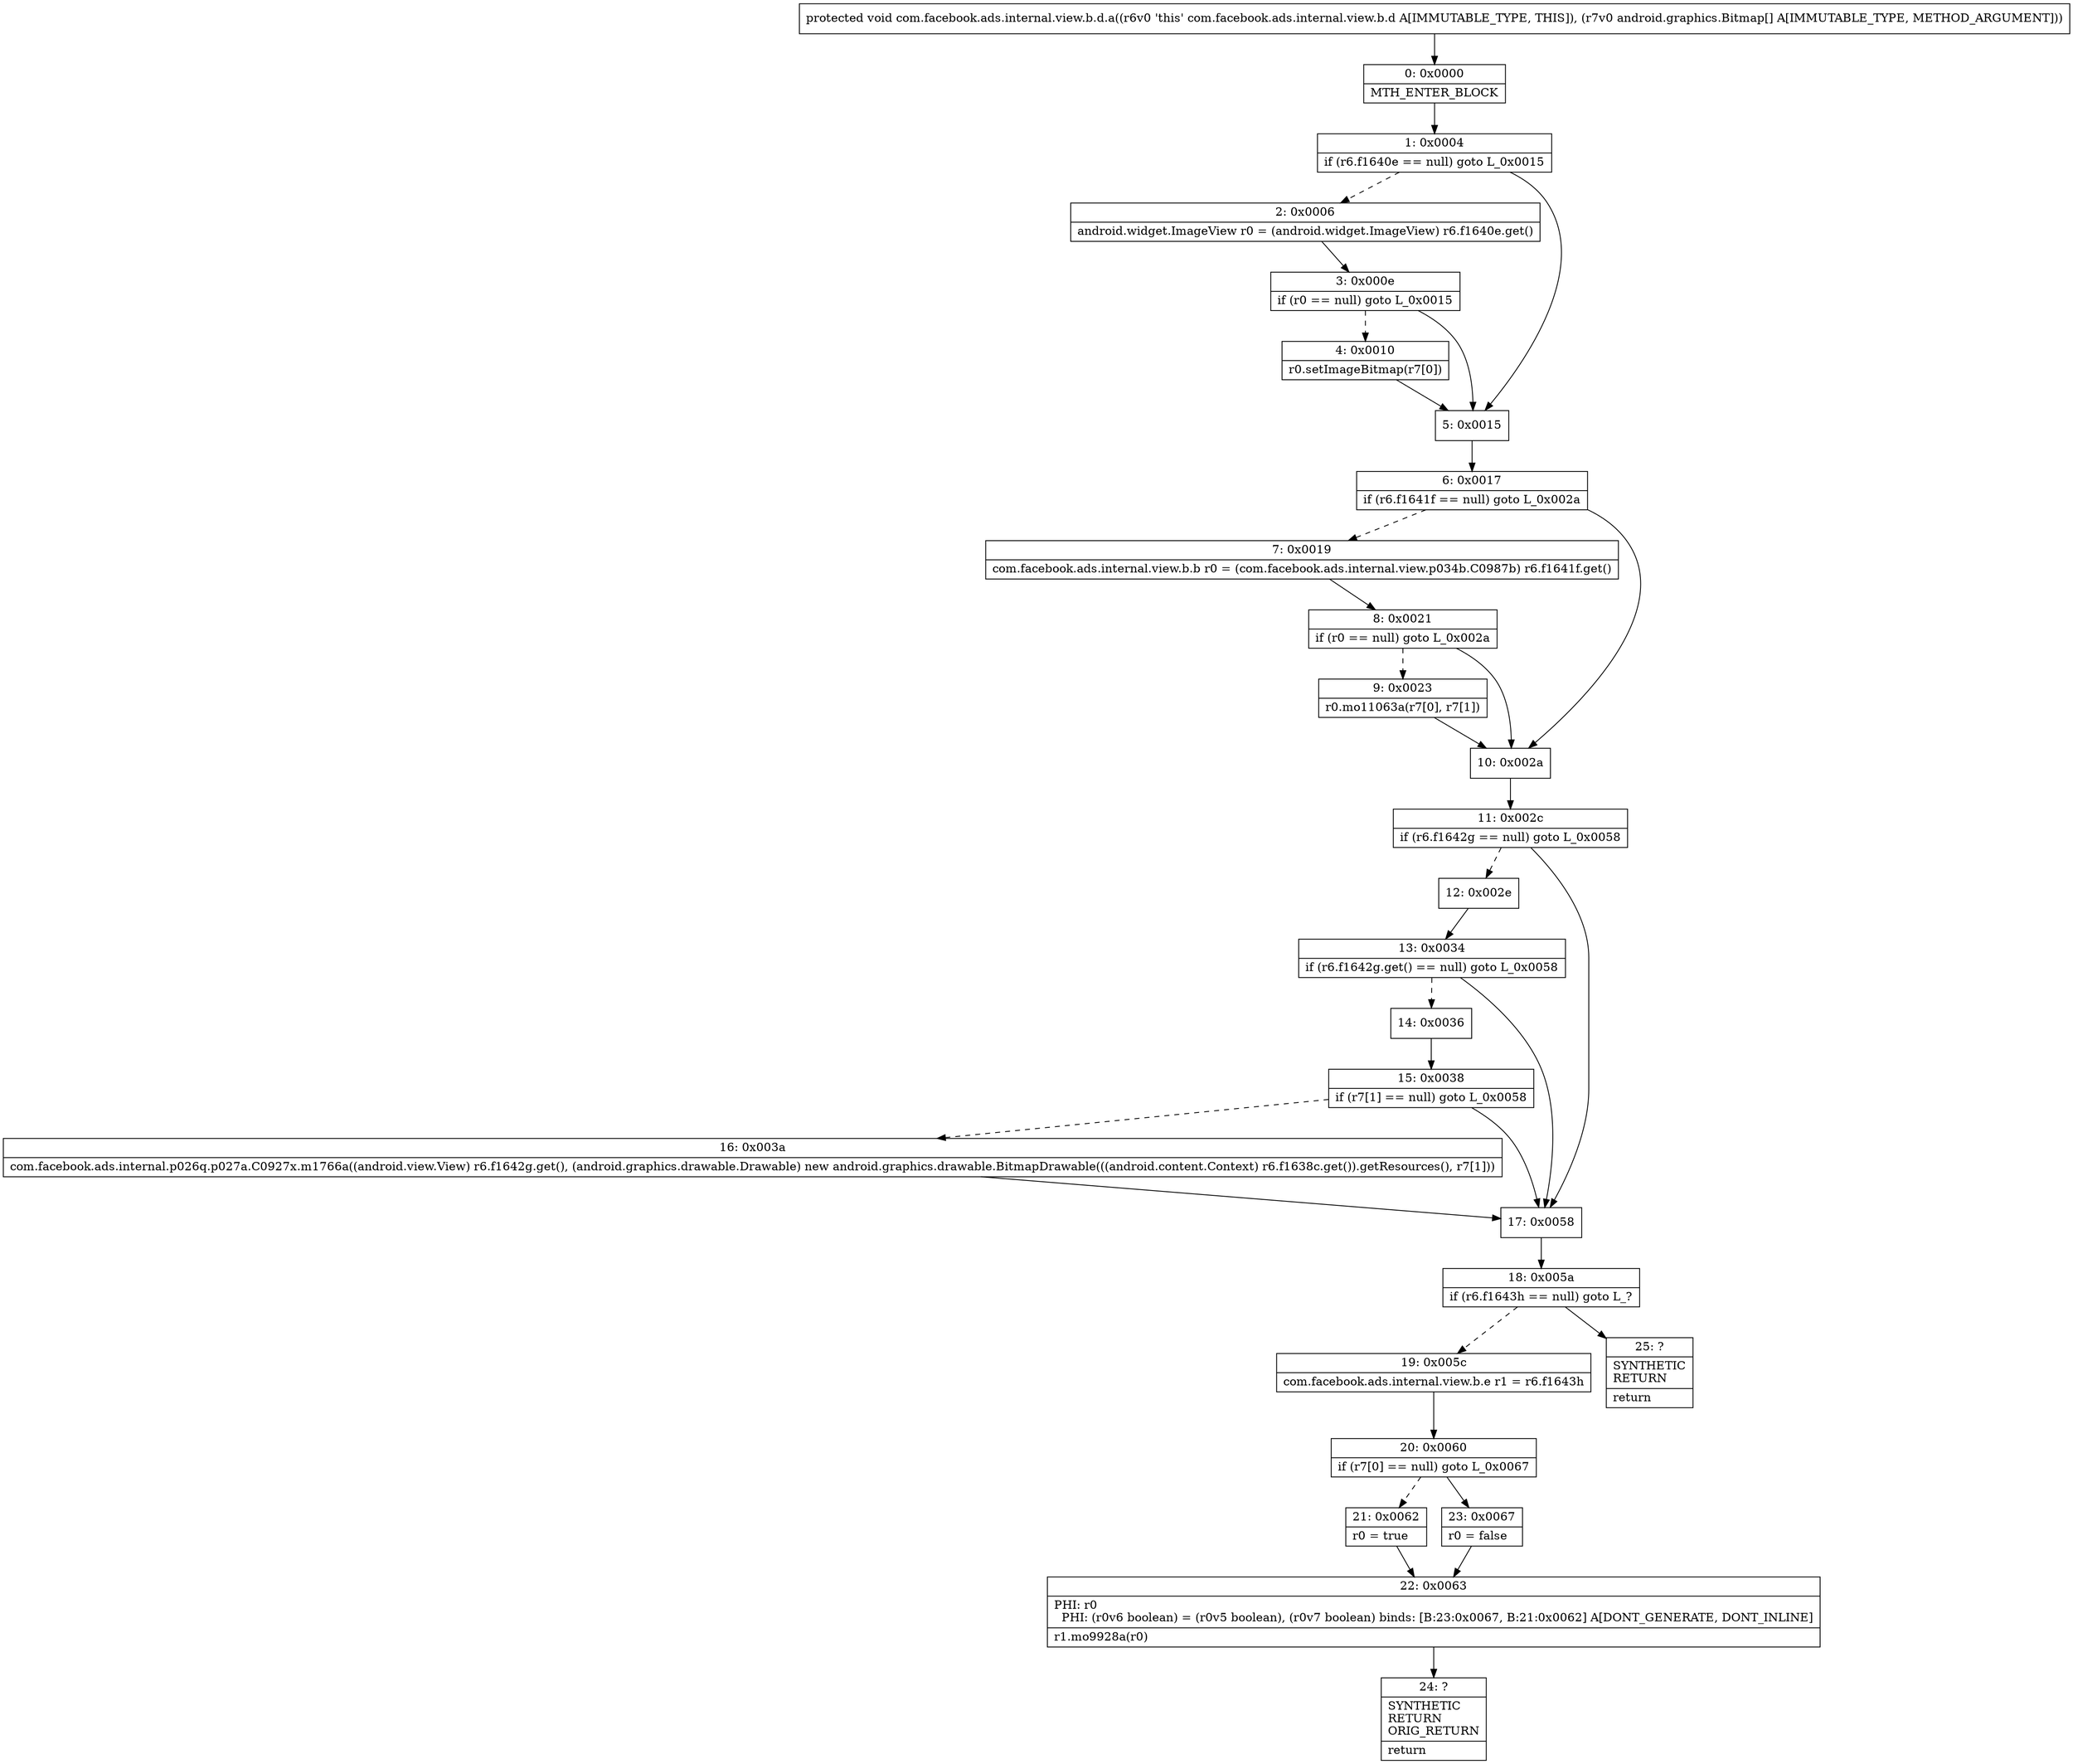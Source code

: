 digraph "CFG forcom.facebook.ads.internal.view.b.d.a([Landroid\/graphics\/Bitmap;)V" {
Node_0 [shape=record,label="{0\:\ 0x0000|MTH_ENTER_BLOCK\l}"];
Node_1 [shape=record,label="{1\:\ 0x0004|if (r6.f1640e == null) goto L_0x0015\l}"];
Node_2 [shape=record,label="{2\:\ 0x0006|android.widget.ImageView r0 = (android.widget.ImageView) r6.f1640e.get()\l}"];
Node_3 [shape=record,label="{3\:\ 0x000e|if (r0 == null) goto L_0x0015\l}"];
Node_4 [shape=record,label="{4\:\ 0x0010|r0.setImageBitmap(r7[0])\l}"];
Node_5 [shape=record,label="{5\:\ 0x0015}"];
Node_6 [shape=record,label="{6\:\ 0x0017|if (r6.f1641f == null) goto L_0x002a\l}"];
Node_7 [shape=record,label="{7\:\ 0x0019|com.facebook.ads.internal.view.b.b r0 = (com.facebook.ads.internal.view.p034b.C0987b) r6.f1641f.get()\l}"];
Node_8 [shape=record,label="{8\:\ 0x0021|if (r0 == null) goto L_0x002a\l}"];
Node_9 [shape=record,label="{9\:\ 0x0023|r0.mo11063a(r7[0], r7[1])\l}"];
Node_10 [shape=record,label="{10\:\ 0x002a}"];
Node_11 [shape=record,label="{11\:\ 0x002c|if (r6.f1642g == null) goto L_0x0058\l}"];
Node_12 [shape=record,label="{12\:\ 0x002e}"];
Node_13 [shape=record,label="{13\:\ 0x0034|if (r6.f1642g.get() == null) goto L_0x0058\l}"];
Node_14 [shape=record,label="{14\:\ 0x0036}"];
Node_15 [shape=record,label="{15\:\ 0x0038|if (r7[1] == null) goto L_0x0058\l}"];
Node_16 [shape=record,label="{16\:\ 0x003a|com.facebook.ads.internal.p026q.p027a.C0927x.m1766a((android.view.View) r6.f1642g.get(), (android.graphics.drawable.Drawable) new android.graphics.drawable.BitmapDrawable(((android.content.Context) r6.f1638c.get()).getResources(), r7[1]))\l}"];
Node_17 [shape=record,label="{17\:\ 0x0058}"];
Node_18 [shape=record,label="{18\:\ 0x005a|if (r6.f1643h == null) goto L_?\l}"];
Node_19 [shape=record,label="{19\:\ 0x005c|com.facebook.ads.internal.view.b.e r1 = r6.f1643h\l}"];
Node_20 [shape=record,label="{20\:\ 0x0060|if (r7[0] == null) goto L_0x0067\l}"];
Node_21 [shape=record,label="{21\:\ 0x0062|r0 = true\l}"];
Node_22 [shape=record,label="{22\:\ 0x0063|PHI: r0 \l  PHI: (r0v6 boolean) = (r0v5 boolean), (r0v7 boolean) binds: [B:23:0x0067, B:21:0x0062] A[DONT_GENERATE, DONT_INLINE]\l|r1.mo9928a(r0)\l}"];
Node_23 [shape=record,label="{23\:\ 0x0067|r0 = false\l}"];
Node_24 [shape=record,label="{24\:\ ?|SYNTHETIC\lRETURN\lORIG_RETURN\l|return\l}"];
Node_25 [shape=record,label="{25\:\ ?|SYNTHETIC\lRETURN\l|return\l}"];
MethodNode[shape=record,label="{protected void com.facebook.ads.internal.view.b.d.a((r6v0 'this' com.facebook.ads.internal.view.b.d A[IMMUTABLE_TYPE, THIS]), (r7v0 android.graphics.Bitmap[] A[IMMUTABLE_TYPE, METHOD_ARGUMENT])) }"];
MethodNode -> Node_0;
Node_0 -> Node_1;
Node_1 -> Node_2[style=dashed];
Node_1 -> Node_5;
Node_2 -> Node_3;
Node_3 -> Node_4[style=dashed];
Node_3 -> Node_5;
Node_4 -> Node_5;
Node_5 -> Node_6;
Node_6 -> Node_7[style=dashed];
Node_6 -> Node_10;
Node_7 -> Node_8;
Node_8 -> Node_9[style=dashed];
Node_8 -> Node_10;
Node_9 -> Node_10;
Node_10 -> Node_11;
Node_11 -> Node_12[style=dashed];
Node_11 -> Node_17;
Node_12 -> Node_13;
Node_13 -> Node_14[style=dashed];
Node_13 -> Node_17;
Node_14 -> Node_15;
Node_15 -> Node_16[style=dashed];
Node_15 -> Node_17;
Node_16 -> Node_17;
Node_17 -> Node_18;
Node_18 -> Node_19[style=dashed];
Node_18 -> Node_25;
Node_19 -> Node_20;
Node_20 -> Node_21[style=dashed];
Node_20 -> Node_23;
Node_21 -> Node_22;
Node_22 -> Node_24;
Node_23 -> Node_22;
}

